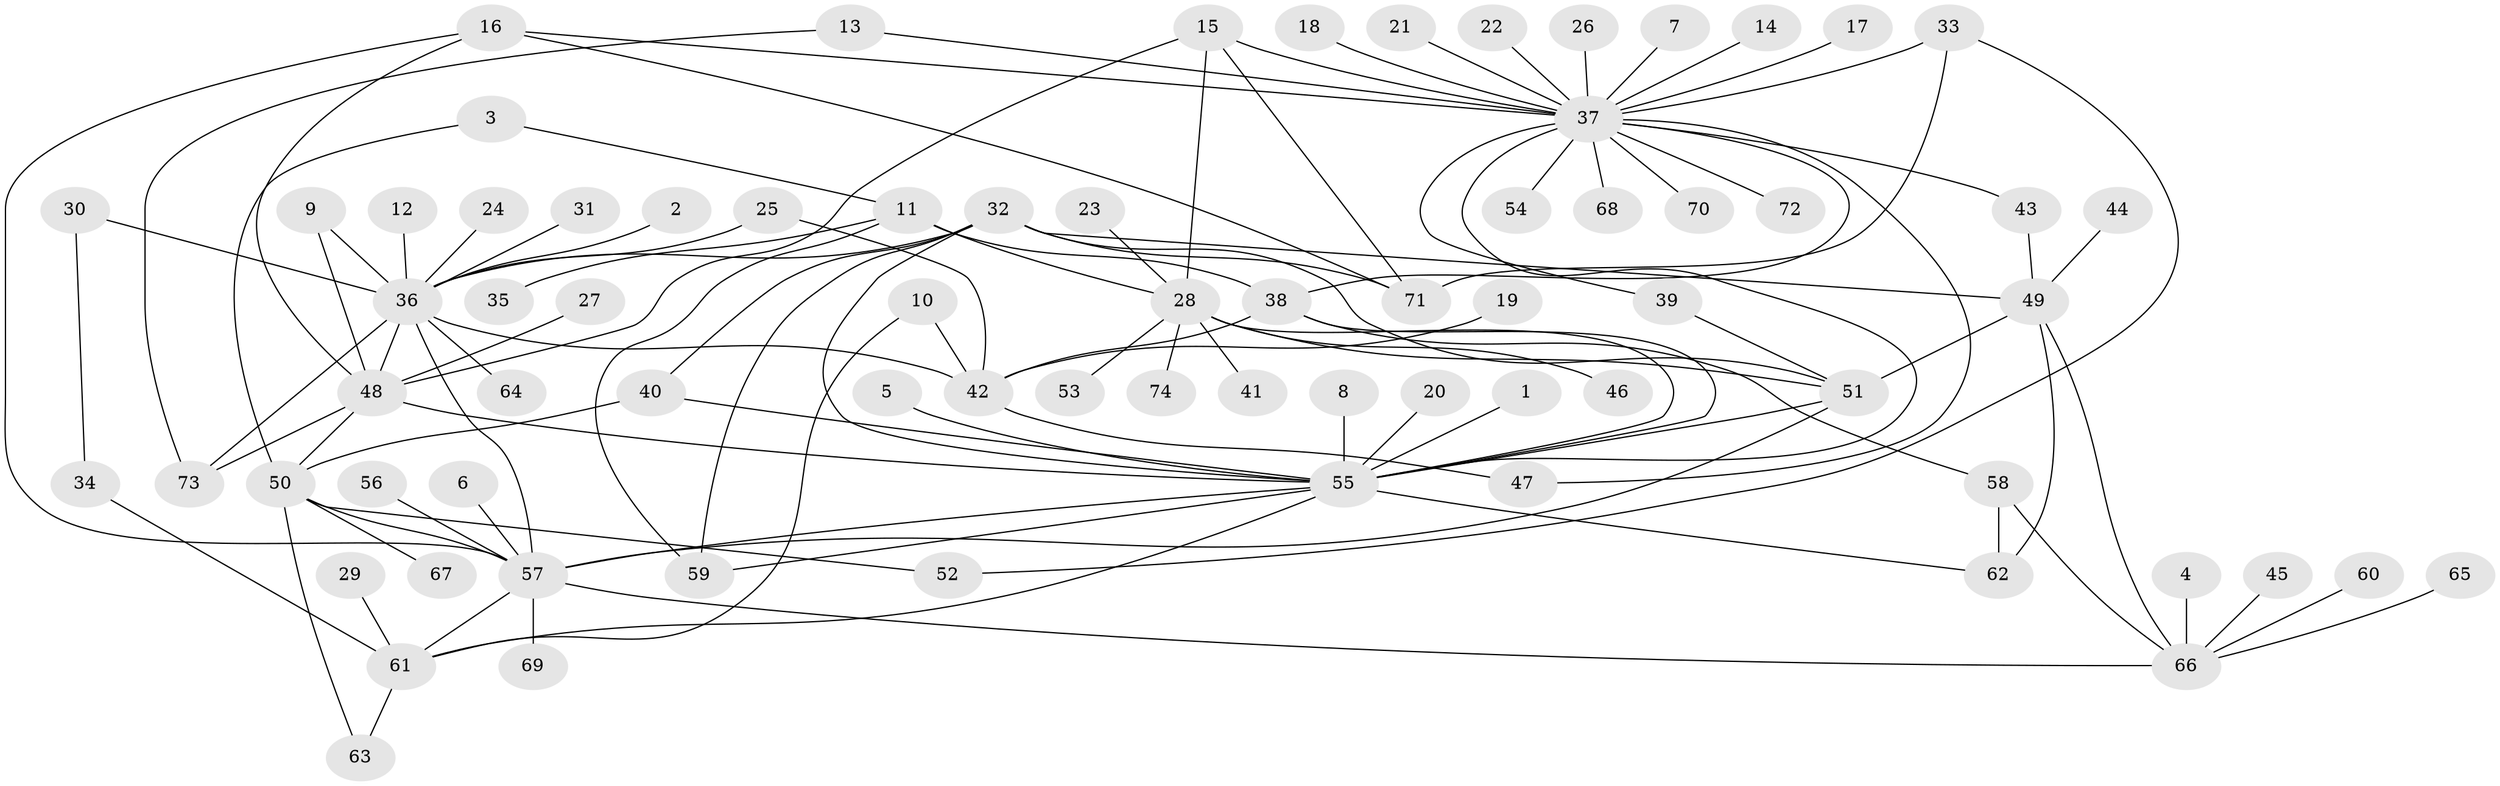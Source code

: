 // original degree distribution, {9: 0.027210884353741496, 17: 0.006802721088435374, 1: 0.5238095238095238, 12: 0.013605442176870748, 16: 0.006802721088435374, 11: 0.006802721088435374, 3: 0.10884353741496598, 6: 0.02040816326530612, 4: 0.04081632653061224, 2: 0.2108843537414966, 22: 0.006802721088435374, 7: 0.006802721088435374, 5: 0.013605442176870748, 8: 0.006802721088435374}
// Generated by graph-tools (version 1.1) at 2025/01/03/09/25 03:01:44]
// undirected, 74 vertices, 111 edges
graph export_dot {
graph [start="1"]
  node [color=gray90,style=filled];
  1;
  2;
  3;
  4;
  5;
  6;
  7;
  8;
  9;
  10;
  11;
  12;
  13;
  14;
  15;
  16;
  17;
  18;
  19;
  20;
  21;
  22;
  23;
  24;
  25;
  26;
  27;
  28;
  29;
  30;
  31;
  32;
  33;
  34;
  35;
  36;
  37;
  38;
  39;
  40;
  41;
  42;
  43;
  44;
  45;
  46;
  47;
  48;
  49;
  50;
  51;
  52;
  53;
  54;
  55;
  56;
  57;
  58;
  59;
  60;
  61;
  62;
  63;
  64;
  65;
  66;
  67;
  68;
  69;
  70;
  71;
  72;
  73;
  74;
  1 -- 55 [weight=1.0];
  2 -- 36 [weight=1.0];
  3 -- 11 [weight=1.0];
  3 -- 50 [weight=1.0];
  4 -- 66 [weight=1.0];
  5 -- 55 [weight=1.0];
  6 -- 57 [weight=1.0];
  7 -- 37 [weight=1.0];
  8 -- 55 [weight=1.0];
  9 -- 36 [weight=1.0];
  9 -- 48 [weight=1.0];
  10 -- 42 [weight=1.0];
  10 -- 61 [weight=1.0];
  11 -- 28 [weight=1.0];
  11 -- 35 [weight=1.0];
  11 -- 38 [weight=1.0];
  11 -- 59 [weight=1.0];
  12 -- 36 [weight=1.0];
  13 -- 37 [weight=1.0];
  13 -- 73 [weight=1.0];
  14 -- 37 [weight=1.0];
  15 -- 28 [weight=1.0];
  15 -- 37 [weight=1.0];
  15 -- 48 [weight=2.0];
  15 -- 71 [weight=1.0];
  16 -- 37 [weight=1.0];
  16 -- 48 [weight=1.0];
  16 -- 57 [weight=1.0];
  16 -- 71 [weight=1.0];
  17 -- 37 [weight=1.0];
  18 -- 37 [weight=1.0];
  19 -- 42 [weight=1.0];
  20 -- 55 [weight=1.0];
  21 -- 37 [weight=1.0];
  22 -- 37 [weight=1.0];
  23 -- 28 [weight=1.0];
  24 -- 36 [weight=1.0];
  25 -- 36 [weight=1.0];
  25 -- 42 [weight=1.0];
  26 -- 37 [weight=1.0];
  27 -- 48 [weight=1.0];
  28 -- 41 [weight=1.0];
  28 -- 46 [weight=1.0];
  28 -- 51 [weight=1.0];
  28 -- 53 [weight=1.0];
  28 -- 55 [weight=1.0];
  28 -- 74 [weight=1.0];
  29 -- 61 [weight=1.0];
  30 -- 34 [weight=1.0];
  30 -- 36 [weight=1.0];
  31 -- 36 [weight=1.0];
  32 -- 36 [weight=1.0];
  32 -- 40 [weight=1.0];
  32 -- 49 [weight=1.0];
  32 -- 51 [weight=1.0];
  32 -- 55 [weight=1.0];
  32 -- 59 [weight=1.0];
  32 -- 71 [weight=1.0];
  33 -- 37 [weight=1.0];
  33 -- 52 [weight=1.0];
  33 -- 71 [weight=1.0];
  34 -- 61 [weight=1.0];
  36 -- 42 [weight=1.0];
  36 -- 48 [weight=1.0];
  36 -- 57 [weight=1.0];
  36 -- 64 [weight=1.0];
  36 -- 73 [weight=1.0];
  37 -- 38 [weight=1.0];
  37 -- 39 [weight=1.0];
  37 -- 43 [weight=1.0];
  37 -- 47 [weight=1.0];
  37 -- 54 [weight=1.0];
  37 -- 55 [weight=1.0];
  37 -- 68 [weight=1.0];
  37 -- 70 [weight=1.0];
  37 -- 72 [weight=1.0];
  38 -- 42 [weight=1.0];
  38 -- 55 [weight=1.0];
  38 -- 58 [weight=2.0];
  39 -- 51 [weight=1.0];
  40 -- 50 [weight=1.0];
  40 -- 55 [weight=1.0];
  42 -- 47 [weight=1.0];
  43 -- 49 [weight=1.0];
  44 -- 49 [weight=1.0];
  45 -- 66 [weight=1.0];
  48 -- 50 [weight=1.0];
  48 -- 55 [weight=1.0];
  48 -- 73 [weight=1.0];
  49 -- 51 [weight=1.0];
  49 -- 62 [weight=1.0];
  49 -- 66 [weight=1.0];
  50 -- 52 [weight=1.0];
  50 -- 57 [weight=1.0];
  50 -- 63 [weight=1.0];
  50 -- 67 [weight=1.0];
  51 -- 55 [weight=1.0];
  51 -- 57 [weight=1.0];
  55 -- 57 [weight=1.0];
  55 -- 59 [weight=1.0];
  55 -- 61 [weight=1.0];
  55 -- 62 [weight=1.0];
  56 -- 57 [weight=1.0];
  57 -- 61 [weight=1.0];
  57 -- 66 [weight=1.0];
  57 -- 69 [weight=1.0];
  58 -- 62 [weight=1.0];
  58 -- 66 [weight=1.0];
  60 -- 66 [weight=1.0];
  61 -- 63 [weight=1.0];
  65 -- 66 [weight=1.0];
}
